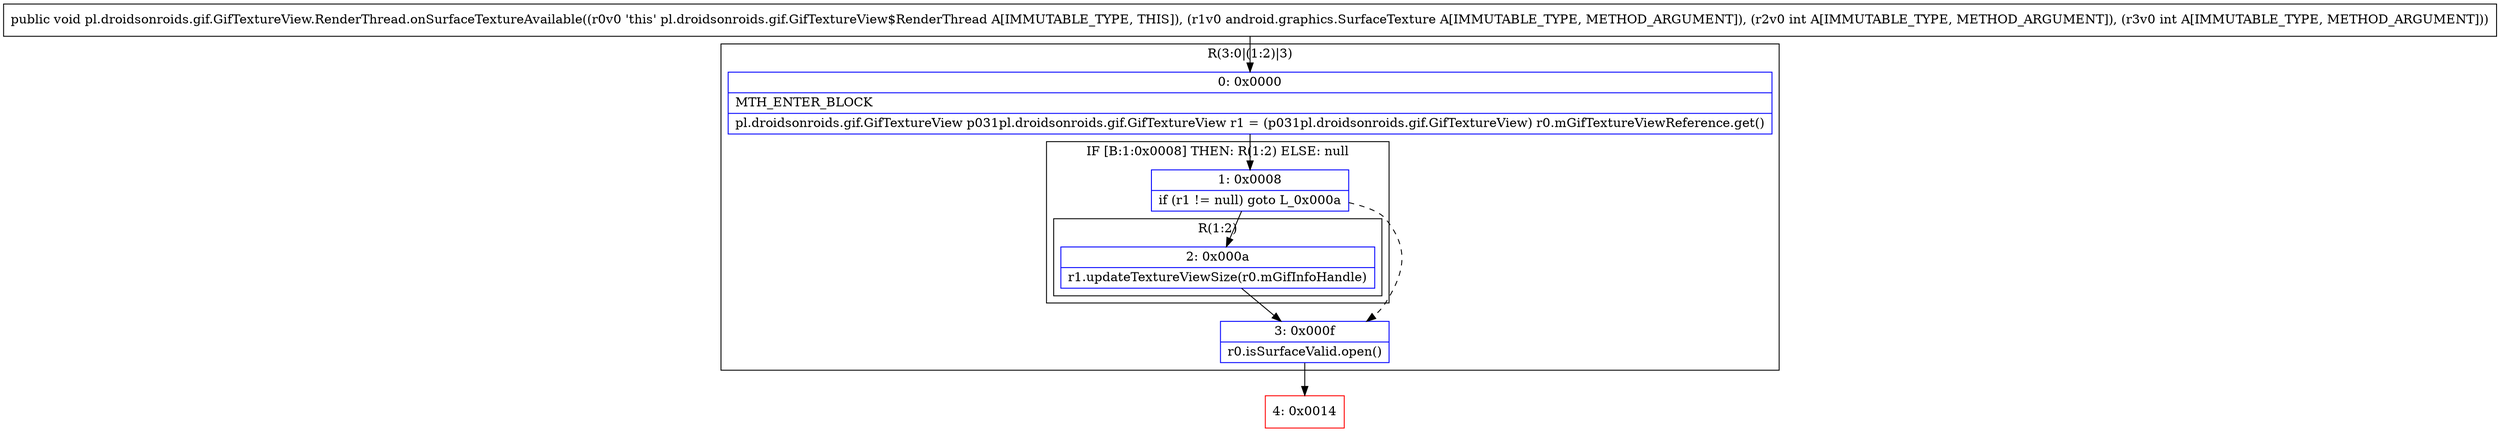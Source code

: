 digraph "CFG forpl.droidsonroids.gif.GifTextureView.RenderThread.onSurfaceTextureAvailable(Landroid\/graphics\/SurfaceTexture;II)V" {
subgraph cluster_Region_1084417143 {
label = "R(3:0|(1:2)|3)";
node [shape=record,color=blue];
Node_0 [shape=record,label="{0\:\ 0x0000|MTH_ENTER_BLOCK\l|pl.droidsonroids.gif.GifTextureView p031pl.droidsonroids.gif.GifTextureView r1 = (p031pl.droidsonroids.gif.GifTextureView) r0.mGifTextureViewReference.get()\l}"];
subgraph cluster_IfRegion_938643111 {
label = "IF [B:1:0x0008] THEN: R(1:2) ELSE: null";
node [shape=record,color=blue];
Node_1 [shape=record,label="{1\:\ 0x0008|if (r1 != null) goto L_0x000a\l}"];
subgraph cluster_Region_151275096 {
label = "R(1:2)";
node [shape=record,color=blue];
Node_2 [shape=record,label="{2\:\ 0x000a|r1.updateTextureViewSize(r0.mGifInfoHandle)\l}"];
}
}
Node_3 [shape=record,label="{3\:\ 0x000f|r0.isSurfaceValid.open()\l}"];
}
Node_4 [shape=record,color=red,label="{4\:\ 0x0014}"];
MethodNode[shape=record,label="{public void pl.droidsonroids.gif.GifTextureView.RenderThread.onSurfaceTextureAvailable((r0v0 'this' pl.droidsonroids.gif.GifTextureView$RenderThread A[IMMUTABLE_TYPE, THIS]), (r1v0 android.graphics.SurfaceTexture A[IMMUTABLE_TYPE, METHOD_ARGUMENT]), (r2v0 int A[IMMUTABLE_TYPE, METHOD_ARGUMENT]), (r3v0 int A[IMMUTABLE_TYPE, METHOD_ARGUMENT])) }"];
MethodNode -> Node_0;
Node_0 -> Node_1;
Node_1 -> Node_2;
Node_1 -> Node_3[style=dashed];
Node_2 -> Node_3;
Node_3 -> Node_4;
}

